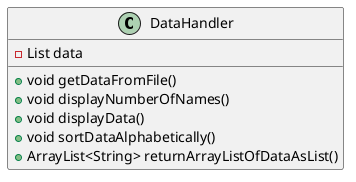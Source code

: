 @startuml
class DataHandler {
    -List data

    +void getDataFromFile()
    +void displayNumberOfNames()
    +void displayData()
    +void sortDataAlphabetically()
    +ArrayList<String> returnArrayListOfDataAsList()
}
@enduml